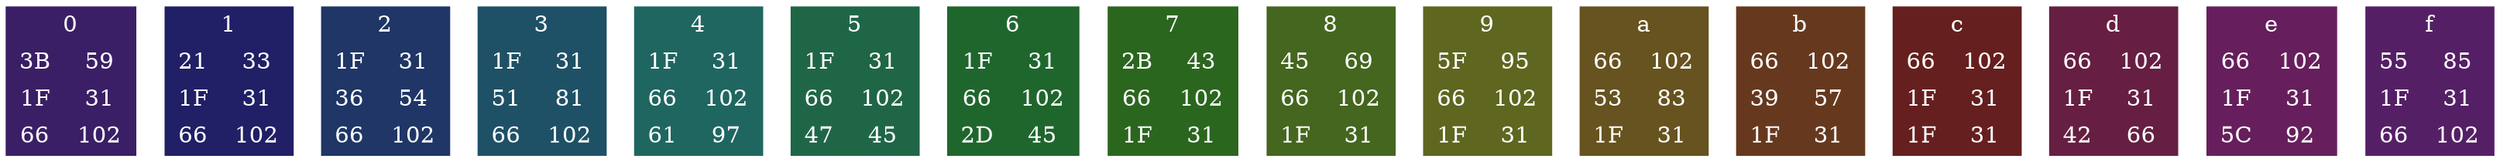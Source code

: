 digraph G {
    node [
        shape = "record"
        ]
    s00 [label="{0|{{3B|1F|66}|{59|31|102}}}",style="filled",color="#3B1F66" fontcolor="#ffffff"]
    s01 [label="{1|{{21|1F|66}|{33|31|102}}}",style="filled",color="#211F66" fontcolor="#ffffff"]
    s02 [label="{2|{{1F|36|66}|{31|54|102}}}",style="filled",color="#1F3666" fontcolor="#ffffff"]
    s03 [label="{3|{{1F|51|66}|{31|81|102}}}",style="filled",color="#1F5166" fontcolor="#ffffff"]
    s04 [label="{4|{{1F|66|61}|{31|102|97}}}",style="filled",color="#1F6661" fontcolor="#ffffff"]
    s05 [label="{5|{{1F|66|47}|{31|102|45}}}",style="filled",color="#1F6647" fontcolor="#ffffff"]
    s06 [label="{6|{{1F|66|2D}|{31|102|45}}}",style="filled",color="#1F662D" fontcolor="#ffffff"]
    s07 [label="{7|{{2B|66|1F}|{43|102|31}}}",style="filled",color="#2B661F" fontcolor="#ffffff"]
    s08 [label="{8|{{45|66|1F}|{69|102|31}}}",style="filled",color="#45661F" fontcolor="#ffffff"]
    s09 [label="{9|{{5F|66|1F}|{95|102|31}}}",style="filled",color="#5F661F" fontcolor="#ffffff"]
    s0A [label="{a|{{66|53|1F}|{102|83|31}}}",style="filled",color="#66531F" fontcolor="#ffffff"]
    s0B [label="{b|{{66|39|1F}|{102|57|31}}}",style="filled",color="#66391F" fontcolor="#ffffff"]
    s0C [label="{c|{{66|1F|1F}|{102|31|31}}}",style="filled",color="#661F1F" fontcolor="#ffffff"]
    s0D [label="{d|{{66|1F|42}|{102|31|66}}}",style="filled",color="#661F42" fontcolor="#ffffff"]
    s0E [label="{e|{{66|1F|5C}|{102|31|92}}}",style="filled",color="#661F5C" fontcolor="#ffffff"]
    s0F [label="{f|{{55|1F|66}|{85|31|102}}}",style="filled",color="#551F66" fontcolor="#ffffff"]

}
